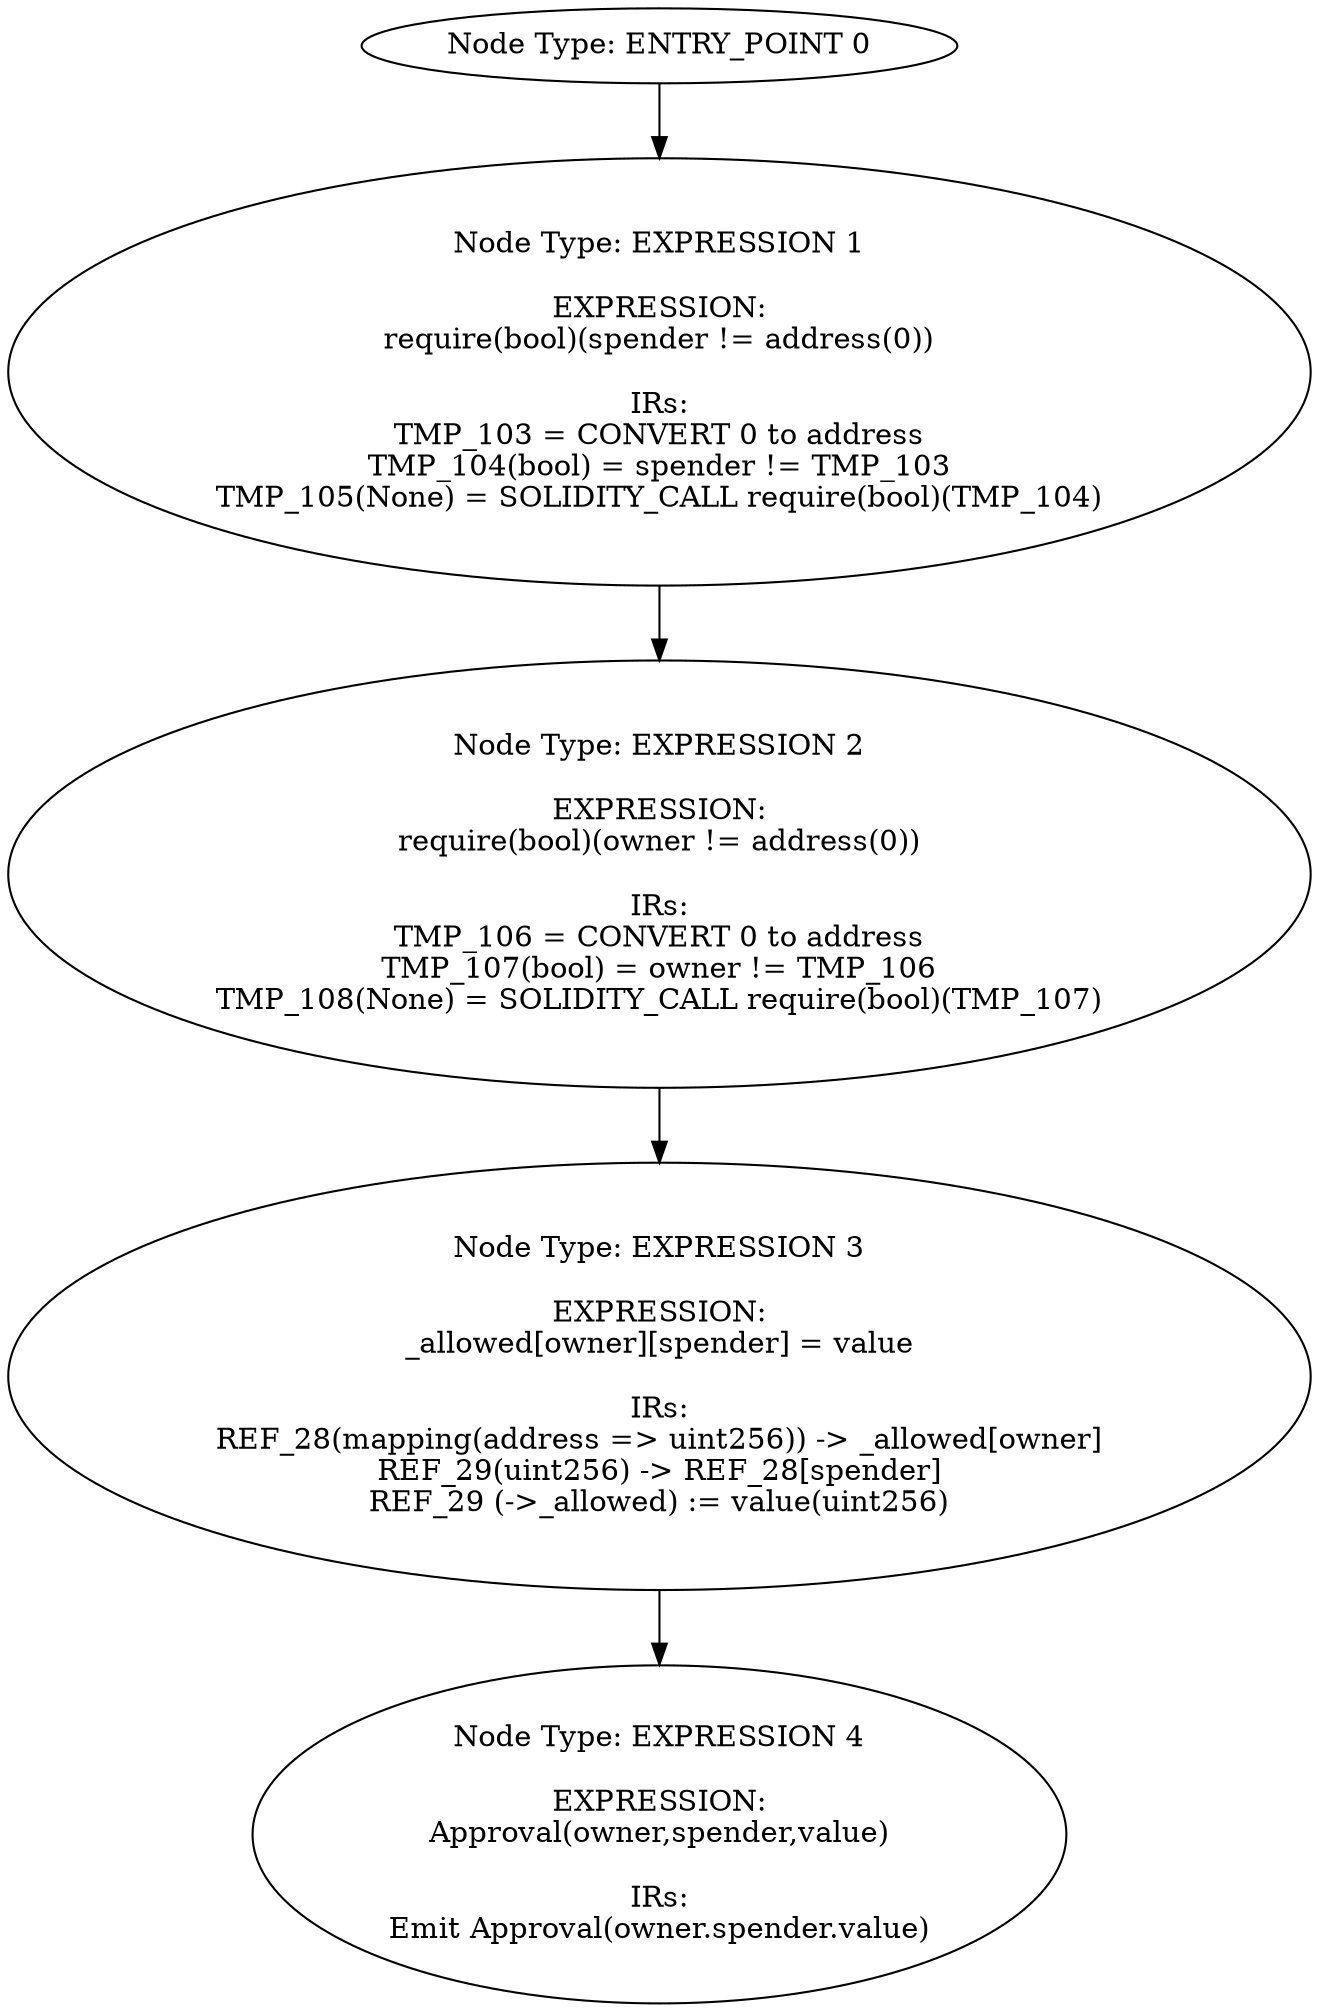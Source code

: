 digraph{
0[label="Node Type: ENTRY_POINT 0
"];
0->1;
1[label="Node Type: EXPRESSION 1

EXPRESSION:
require(bool)(spender != address(0))

IRs:
TMP_103 = CONVERT 0 to address
TMP_104(bool) = spender != TMP_103
TMP_105(None) = SOLIDITY_CALL require(bool)(TMP_104)"];
1->2;
2[label="Node Type: EXPRESSION 2

EXPRESSION:
require(bool)(owner != address(0))

IRs:
TMP_106 = CONVERT 0 to address
TMP_107(bool) = owner != TMP_106
TMP_108(None) = SOLIDITY_CALL require(bool)(TMP_107)"];
2->3;
3[label="Node Type: EXPRESSION 3

EXPRESSION:
_allowed[owner][spender] = value

IRs:
REF_28(mapping(address => uint256)) -> _allowed[owner]
REF_29(uint256) -> REF_28[spender]
REF_29 (->_allowed) := value(uint256)"];
3->4;
4[label="Node Type: EXPRESSION 4

EXPRESSION:
Approval(owner,spender,value)

IRs:
Emit Approval(owner.spender.value)"];
}
